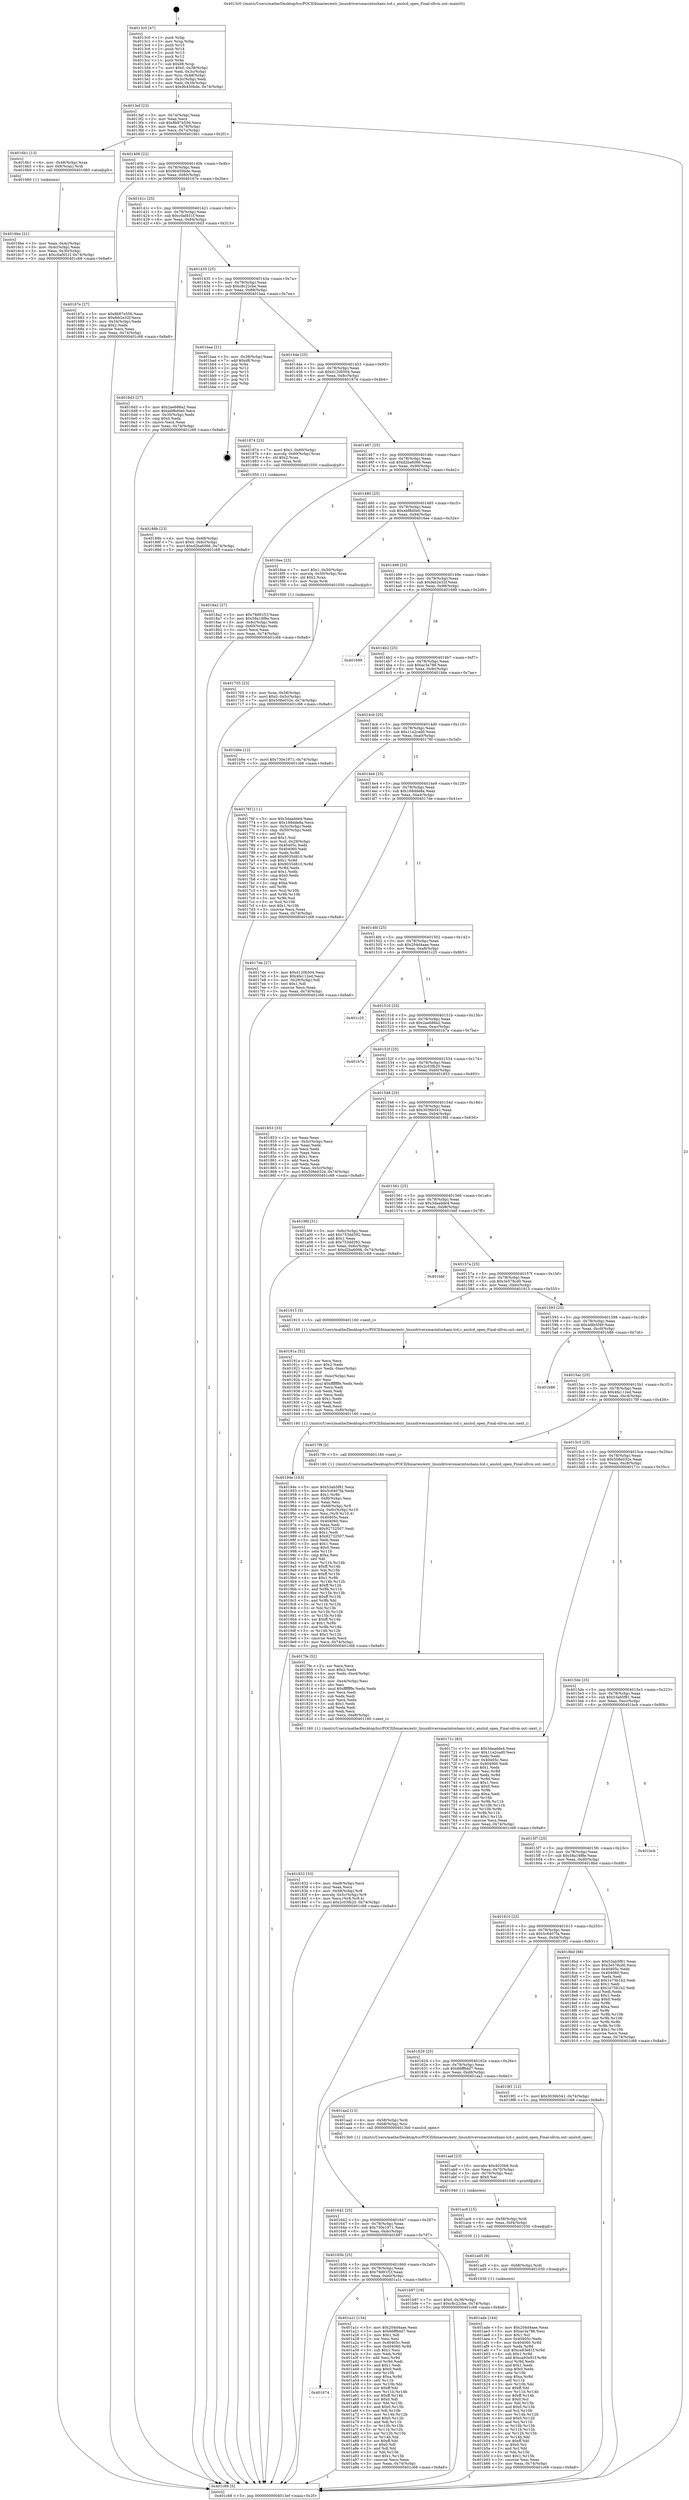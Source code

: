 digraph "0x4013c0" {
  label = "0x4013c0 (/mnt/c/Users/mathe/Desktop/tcc/POCII/binaries/extr_linuxdriversmacintoshans-lcd.c_anslcd_open_Final-ollvm.out::main(0))"
  labelloc = "t"
  node[shape=record]

  Entry [label="",width=0.3,height=0.3,shape=circle,fillcolor=black,style=filled]
  "0x4013ef" [label="{
     0x4013ef [23]\l
     | [instrs]\l
     &nbsp;&nbsp;0x4013ef \<+3\>: mov -0x74(%rbp),%eax\l
     &nbsp;&nbsp;0x4013f2 \<+2\>: mov %eax,%ecx\l
     &nbsp;&nbsp;0x4013f4 \<+6\>: sub $0x8b87e556,%ecx\l
     &nbsp;&nbsp;0x4013fa \<+3\>: mov %eax,-0x78(%rbp)\l
     &nbsp;&nbsp;0x4013fd \<+3\>: mov %ecx,-0x7c(%rbp)\l
     &nbsp;&nbsp;0x401400 \<+6\>: je 00000000004016b1 \<main+0x2f1\>\l
  }"]
  "0x4016b1" [label="{
     0x4016b1 [13]\l
     | [instrs]\l
     &nbsp;&nbsp;0x4016b1 \<+4\>: mov -0x48(%rbp),%rax\l
     &nbsp;&nbsp;0x4016b5 \<+4\>: mov 0x8(%rax),%rdi\l
     &nbsp;&nbsp;0x4016b9 \<+5\>: call 0000000000401060 \<atoi@plt\>\l
     | [calls]\l
     &nbsp;&nbsp;0x401060 \{1\} (unknown)\l
  }"]
  "0x401406" [label="{
     0x401406 [22]\l
     | [instrs]\l
     &nbsp;&nbsp;0x401406 \<+5\>: jmp 000000000040140b \<main+0x4b\>\l
     &nbsp;&nbsp;0x40140b \<+3\>: mov -0x78(%rbp),%eax\l
     &nbsp;&nbsp;0x40140e \<+5\>: sub $0x9b450bde,%eax\l
     &nbsp;&nbsp;0x401413 \<+3\>: mov %eax,-0x80(%rbp)\l
     &nbsp;&nbsp;0x401416 \<+6\>: je 000000000040167e \<main+0x2be\>\l
  }"]
  Exit [label="",width=0.3,height=0.3,shape=circle,fillcolor=black,style=filled,peripheries=2]
  "0x40167e" [label="{
     0x40167e [27]\l
     | [instrs]\l
     &nbsp;&nbsp;0x40167e \<+5\>: mov $0x8b87e556,%eax\l
     &nbsp;&nbsp;0x401683 \<+5\>: mov $0xfeb2e32f,%ecx\l
     &nbsp;&nbsp;0x401688 \<+3\>: mov -0x34(%rbp),%edx\l
     &nbsp;&nbsp;0x40168b \<+3\>: cmp $0x2,%edx\l
     &nbsp;&nbsp;0x40168e \<+3\>: cmovne %ecx,%eax\l
     &nbsp;&nbsp;0x401691 \<+3\>: mov %eax,-0x74(%rbp)\l
     &nbsp;&nbsp;0x401694 \<+5\>: jmp 0000000000401c68 \<main+0x8a8\>\l
  }"]
  "0x40141c" [label="{
     0x40141c [25]\l
     | [instrs]\l
     &nbsp;&nbsp;0x40141c \<+5\>: jmp 0000000000401421 \<main+0x61\>\l
     &nbsp;&nbsp;0x401421 \<+3\>: mov -0x78(%rbp),%eax\l
     &nbsp;&nbsp;0x401424 \<+5\>: sub $0xc0af451f,%eax\l
     &nbsp;&nbsp;0x401429 \<+6\>: mov %eax,-0x84(%rbp)\l
     &nbsp;&nbsp;0x40142f \<+6\>: je 00000000004016d3 \<main+0x313\>\l
  }"]
  "0x401c68" [label="{
     0x401c68 [5]\l
     | [instrs]\l
     &nbsp;&nbsp;0x401c68 \<+5\>: jmp 00000000004013ef \<main+0x2f\>\l
  }"]
  "0x4013c0" [label="{
     0x4013c0 [47]\l
     | [instrs]\l
     &nbsp;&nbsp;0x4013c0 \<+1\>: push %rbp\l
     &nbsp;&nbsp;0x4013c1 \<+3\>: mov %rsp,%rbp\l
     &nbsp;&nbsp;0x4013c4 \<+2\>: push %r15\l
     &nbsp;&nbsp;0x4013c6 \<+2\>: push %r14\l
     &nbsp;&nbsp;0x4013c8 \<+2\>: push %r13\l
     &nbsp;&nbsp;0x4013ca \<+2\>: push %r12\l
     &nbsp;&nbsp;0x4013cc \<+1\>: push %rbx\l
     &nbsp;&nbsp;0x4013cd \<+7\>: sub $0xd8,%rsp\l
     &nbsp;&nbsp;0x4013d4 \<+7\>: movl $0x0,-0x38(%rbp)\l
     &nbsp;&nbsp;0x4013db \<+3\>: mov %edi,-0x3c(%rbp)\l
     &nbsp;&nbsp;0x4013de \<+4\>: mov %rsi,-0x48(%rbp)\l
     &nbsp;&nbsp;0x4013e2 \<+3\>: mov -0x3c(%rbp),%edi\l
     &nbsp;&nbsp;0x4013e5 \<+3\>: mov %edi,-0x34(%rbp)\l
     &nbsp;&nbsp;0x4013e8 \<+7\>: movl $0x9b450bde,-0x74(%rbp)\l
  }"]
  "0x4016be" [label="{
     0x4016be [21]\l
     | [instrs]\l
     &nbsp;&nbsp;0x4016be \<+3\>: mov %eax,-0x4c(%rbp)\l
     &nbsp;&nbsp;0x4016c1 \<+3\>: mov -0x4c(%rbp),%eax\l
     &nbsp;&nbsp;0x4016c4 \<+3\>: mov %eax,-0x30(%rbp)\l
     &nbsp;&nbsp;0x4016c7 \<+7\>: movl $0xc0af451f,-0x74(%rbp)\l
     &nbsp;&nbsp;0x4016ce \<+5\>: jmp 0000000000401c68 \<main+0x8a8\>\l
  }"]
  "0x401ade" [label="{
     0x401ade [144]\l
     | [instrs]\l
     &nbsp;&nbsp;0x401ade \<+5\>: mov $0x204d4aae,%eax\l
     &nbsp;&nbsp;0x401ae3 \<+5\>: mov $0xac3a786,%esi\l
     &nbsp;&nbsp;0x401ae8 \<+2\>: mov $0x1,%cl\l
     &nbsp;&nbsp;0x401aea \<+7\>: mov 0x40405c,%edx\l
     &nbsp;&nbsp;0x401af1 \<+8\>: mov 0x404060,%r8d\l
     &nbsp;&nbsp;0x401af9 \<+3\>: mov %edx,%r9d\l
     &nbsp;&nbsp;0x401afc \<+7\>: sub $0xca93e81f,%r9d\l
     &nbsp;&nbsp;0x401b03 \<+4\>: sub $0x1,%r9d\l
     &nbsp;&nbsp;0x401b07 \<+7\>: add $0xca93e81f,%r9d\l
     &nbsp;&nbsp;0x401b0e \<+4\>: imul %r9d,%edx\l
     &nbsp;&nbsp;0x401b12 \<+3\>: and $0x1,%edx\l
     &nbsp;&nbsp;0x401b15 \<+3\>: cmp $0x0,%edx\l
     &nbsp;&nbsp;0x401b18 \<+4\>: sete %r10b\l
     &nbsp;&nbsp;0x401b1c \<+4\>: cmp $0xa,%r8d\l
     &nbsp;&nbsp;0x401b20 \<+4\>: setl %r11b\l
     &nbsp;&nbsp;0x401b24 \<+3\>: mov %r10b,%bl\l
     &nbsp;&nbsp;0x401b27 \<+3\>: xor $0xff,%bl\l
     &nbsp;&nbsp;0x401b2a \<+3\>: mov %r11b,%r14b\l
     &nbsp;&nbsp;0x401b2d \<+4\>: xor $0xff,%r14b\l
     &nbsp;&nbsp;0x401b31 \<+3\>: xor $0x0,%cl\l
     &nbsp;&nbsp;0x401b34 \<+3\>: mov %bl,%r15b\l
     &nbsp;&nbsp;0x401b37 \<+4\>: and $0x0,%r15b\l
     &nbsp;&nbsp;0x401b3b \<+3\>: and %cl,%r10b\l
     &nbsp;&nbsp;0x401b3e \<+3\>: mov %r14b,%r12b\l
     &nbsp;&nbsp;0x401b41 \<+4\>: and $0x0,%r12b\l
     &nbsp;&nbsp;0x401b45 \<+3\>: and %cl,%r11b\l
     &nbsp;&nbsp;0x401b48 \<+3\>: or %r10b,%r15b\l
     &nbsp;&nbsp;0x401b4b \<+3\>: or %r11b,%r12b\l
     &nbsp;&nbsp;0x401b4e \<+3\>: xor %r12b,%r15b\l
     &nbsp;&nbsp;0x401b51 \<+3\>: or %r14b,%bl\l
     &nbsp;&nbsp;0x401b54 \<+3\>: xor $0xff,%bl\l
     &nbsp;&nbsp;0x401b57 \<+3\>: or $0x0,%cl\l
     &nbsp;&nbsp;0x401b5a \<+2\>: and %cl,%bl\l
     &nbsp;&nbsp;0x401b5c \<+3\>: or %bl,%r15b\l
     &nbsp;&nbsp;0x401b5f \<+4\>: test $0x1,%r15b\l
     &nbsp;&nbsp;0x401b63 \<+3\>: cmovne %esi,%eax\l
     &nbsp;&nbsp;0x401b66 \<+3\>: mov %eax,-0x74(%rbp)\l
     &nbsp;&nbsp;0x401b69 \<+5\>: jmp 0000000000401c68 \<main+0x8a8\>\l
  }"]
  "0x4016d3" [label="{
     0x4016d3 [27]\l
     | [instrs]\l
     &nbsp;&nbsp;0x4016d3 \<+5\>: mov $0x2ae688a2,%eax\l
     &nbsp;&nbsp;0x4016d8 \<+5\>: mov $0xebf8d0e0,%ecx\l
     &nbsp;&nbsp;0x4016dd \<+3\>: mov -0x30(%rbp),%edx\l
     &nbsp;&nbsp;0x4016e0 \<+3\>: cmp $0x0,%edx\l
     &nbsp;&nbsp;0x4016e3 \<+3\>: cmove %ecx,%eax\l
     &nbsp;&nbsp;0x4016e6 \<+3\>: mov %eax,-0x74(%rbp)\l
     &nbsp;&nbsp;0x4016e9 \<+5\>: jmp 0000000000401c68 \<main+0x8a8\>\l
  }"]
  "0x401435" [label="{
     0x401435 [25]\l
     | [instrs]\l
     &nbsp;&nbsp;0x401435 \<+5\>: jmp 000000000040143a \<main+0x7a\>\l
     &nbsp;&nbsp;0x40143a \<+3\>: mov -0x78(%rbp),%eax\l
     &nbsp;&nbsp;0x40143d \<+5\>: sub $0xc8c22cbe,%eax\l
     &nbsp;&nbsp;0x401442 \<+6\>: mov %eax,-0x88(%rbp)\l
     &nbsp;&nbsp;0x401448 \<+6\>: je 0000000000401baa \<main+0x7ea\>\l
  }"]
  "0x401ad5" [label="{
     0x401ad5 [9]\l
     | [instrs]\l
     &nbsp;&nbsp;0x401ad5 \<+4\>: mov -0x68(%rbp),%rdi\l
     &nbsp;&nbsp;0x401ad9 \<+5\>: call 0000000000401030 \<free@plt\>\l
     | [calls]\l
     &nbsp;&nbsp;0x401030 \{1\} (unknown)\l
  }"]
  "0x401baa" [label="{
     0x401baa [21]\l
     | [instrs]\l
     &nbsp;&nbsp;0x401baa \<+3\>: mov -0x38(%rbp),%eax\l
     &nbsp;&nbsp;0x401bad \<+7\>: add $0xd8,%rsp\l
     &nbsp;&nbsp;0x401bb4 \<+1\>: pop %rbx\l
     &nbsp;&nbsp;0x401bb5 \<+2\>: pop %r12\l
     &nbsp;&nbsp;0x401bb7 \<+2\>: pop %r13\l
     &nbsp;&nbsp;0x401bb9 \<+2\>: pop %r14\l
     &nbsp;&nbsp;0x401bbb \<+2\>: pop %r15\l
     &nbsp;&nbsp;0x401bbd \<+1\>: pop %rbp\l
     &nbsp;&nbsp;0x401bbe \<+1\>: ret\l
  }"]
  "0x40144e" [label="{
     0x40144e [25]\l
     | [instrs]\l
     &nbsp;&nbsp;0x40144e \<+5\>: jmp 0000000000401453 \<main+0x93\>\l
     &nbsp;&nbsp;0x401453 \<+3\>: mov -0x78(%rbp),%eax\l
     &nbsp;&nbsp;0x401456 \<+5\>: sub $0xd120b504,%eax\l
     &nbsp;&nbsp;0x40145b \<+6\>: mov %eax,-0x8c(%rbp)\l
     &nbsp;&nbsp;0x401461 \<+6\>: je 0000000000401874 \<main+0x4b4\>\l
  }"]
  "0x401ac6" [label="{
     0x401ac6 [15]\l
     | [instrs]\l
     &nbsp;&nbsp;0x401ac6 \<+4\>: mov -0x58(%rbp),%rdi\l
     &nbsp;&nbsp;0x401aca \<+6\>: mov %eax,-0xf4(%rbp)\l
     &nbsp;&nbsp;0x401ad0 \<+5\>: call 0000000000401030 \<free@plt\>\l
     | [calls]\l
     &nbsp;&nbsp;0x401030 \{1\} (unknown)\l
  }"]
  "0x401874" [label="{
     0x401874 [23]\l
     | [instrs]\l
     &nbsp;&nbsp;0x401874 \<+7\>: movl $0x1,-0x60(%rbp)\l
     &nbsp;&nbsp;0x40187b \<+4\>: movslq -0x60(%rbp),%rax\l
     &nbsp;&nbsp;0x40187f \<+4\>: shl $0x2,%rax\l
     &nbsp;&nbsp;0x401883 \<+3\>: mov %rax,%rdi\l
     &nbsp;&nbsp;0x401886 \<+5\>: call 0000000000401050 \<malloc@plt\>\l
     | [calls]\l
     &nbsp;&nbsp;0x401050 \{1\} (unknown)\l
  }"]
  "0x401467" [label="{
     0x401467 [25]\l
     | [instrs]\l
     &nbsp;&nbsp;0x401467 \<+5\>: jmp 000000000040146c \<main+0xac\>\l
     &nbsp;&nbsp;0x40146c \<+3\>: mov -0x78(%rbp),%eax\l
     &nbsp;&nbsp;0x40146f \<+5\>: sub $0xd2ba6066,%eax\l
     &nbsp;&nbsp;0x401474 \<+6\>: mov %eax,-0x90(%rbp)\l
     &nbsp;&nbsp;0x40147a \<+6\>: je 00000000004018a2 \<main+0x4e2\>\l
  }"]
  "0x401aaf" [label="{
     0x401aaf [23]\l
     | [instrs]\l
     &nbsp;&nbsp;0x401aaf \<+10\>: movabs $0x4020b6,%rdi\l
     &nbsp;&nbsp;0x401ab9 \<+3\>: mov %eax,-0x70(%rbp)\l
     &nbsp;&nbsp;0x401abc \<+3\>: mov -0x70(%rbp),%esi\l
     &nbsp;&nbsp;0x401abf \<+2\>: mov $0x0,%al\l
     &nbsp;&nbsp;0x401ac1 \<+5\>: call 0000000000401040 \<printf@plt\>\l
     | [calls]\l
     &nbsp;&nbsp;0x401040 \{1\} (unknown)\l
  }"]
  "0x4018a2" [label="{
     0x4018a2 [27]\l
     | [instrs]\l
     &nbsp;&nbsp;0x4018a2 \<+5\>: mov $0x79d91f1f,%eax\l
     &nbsp;&nbsp;0x4018a7 \<+5\>: mov $0x58a18f8e,%ecx\l
     &nbsp;&nbsp;0x4018ac \<+3\>: mov -0x6c(%rbp),%edx\l
     &nbsp;&nbsp;0x4018af \<+3\>: cmp -0x60(%rbp),%edx\l
     &nbsp;&nbsp;0x4018b2 \<+3\>: cmovl %ecx,%eax\l
     &nbsp;&nbsp;0x4018b5 \<+3\>: mov %eax,-0x74(%rbp)\l
     &nbsp;&nbsp;0x4018b8 \<+5\>: jmp 0000000000401c68 \<main+0x8a8\>\l
  }"]
  "0x401480" [label="{
     0x401480 [25]\l
     | [instrs]\l
     &nbsp;&nbsp;0x401480 \<+5\>: jmp 0000000000401485 \<main+0xc5\>\l
     &nbsp;&nbsp;0x401485 \<+3\>: mov -0x78(%rbp),%eax\l
     &nbsp;&nbsp;0x401488 \<+5\>: sub $0xebf8d0e0,%eax\l
     &nbsp;&nbsp;0x40148d \<+6\>: mov %eax,-0x94(%rbp)\l
     &nbsp;&nbsp;0x401493 \<+6\>: je 00000000004016ee \<main+0x32e\>\l
  }"]
  "0x401674" [label="{
     0x401674\l
  }", style=dashed]
  "0x4016ee" [label="{
     0x4016ee [23]\l
     | [instrs]\l
     &nbsp;&nbsp;0x4016ee \<+7\>: movl $0x1,-0x50(%rbp)\l
     &nbsp;&nbsp;0x4016f5 \<+4\>: movslq -0x50(%rbp),%rax\l
     &nbsp;&nbsp;0x4016f9 \<+4\>: shl $0x2,%rax\l
     &nbsp;&nbsp;0x4016fd \<+3\>: mov %rax,%rdi\l
     &nbsp;&nbsp;0x401700 \<+5\>: call 0000000000401050 \<malloc@plt\>\l
     | [calls]\l
     &nbsp;&nbsp;0x401050 \{1\} (unknown)\l
  }"]
  "0x401499" [label="{
     0x401499 [25]\l
     | [instrs]\l
     &nbsp;&nbsp;0x401499 \<+5\>: jmp 000000000040149e \<main+0xde\>\l
     &nbsp;&nbsp;0x40149e \<+3\>: mov -0x78(%rbp),%eax\l
     &nbsp;&nbsp;0x4014a1 \<+5\>: sub $0xfeb2e32f,%eax\l
     &nbsp;&nbsp;0x4014a6 \<+6\>: mov %eax,-0x98(%rbp)\l
     &nbsp;&nbsp;0x4014ac \<+6\>: je 0000000000401699 \<main+0x2d9\>\l
  }"]
  "0x401705" [label="{
     0x401705 [23]\l
     | [instrs]\l
     &nbsp;&nbsp;0x401705 \<+4\>: mov %rax,-0x58(%rbp)\l
     &nbsp;&nbsp;0x401709 \<+7\>: movl $0x0,-0x5c(%rbp)\l
     &nbsp;&nbsp;0x401710 \<+7\>: movl $0x508e032e,-0x74(%rbp)\l
     &nbsp;&nbsp;0x401717 \<+5\>: jmp 0000000000401c68 \<main+0x8a8\>\l
  }"]
  "0x401a1c" [label="{
     0x401a1c [134]\l
     | [instrs]\l
     &nbsp;&nbsp;0x401a1c \<+5\>: mov $0x204d4aae,%eax\l
     &nbsp;&nbsp;0x401a21 \<+5\>: mov $0x66ff6dd7,%ecx\l
     &nbsp;&nbsp;0x401a26 \<+2\>: mov $0x1,%dl\l
     &nbsp;&nbsp;0x401a28 \<+2\>: xor %esi,%esi\l
     &nbsp;&nbsp;0x401a2a \<+7\>: mov 0x40405c,%edi\l
     &nbsp;&nbsp;0x401a31 \<+8\>: mov 0x404060,%r8d\l
     &nbsp;&nbsp;0x401a39 \<+3\>: sub $0x1,%esi\l
     &nbsp;&nbsp;0x401a3c \<+3\>: mov %edi,%r9d\l
     &nbsp;&nbsp;0x401a3f \<+3\>: add %esi,%r9d\l
     &nbsp;&nbsp;0x401a42 \<+4\>: imul %r9d,%edi\l
     &nbsp;&nbsp;0x401a46 \<+3\>: and $0x1,%edi\l
     &nbsp;&nbsp;0x401a49 \<+3\>: cmp $0x0,%edi\l
     &nbsp;&nbsp;0x401a4c \<+4\>: sete %r10b\l
     &nbsp;&nbsp;0x401a50 \<+4\>: cmp $0xa,%r8d\l
     &nbsp;&nbsp;0x401a54 \<+4\>: setl %r11b\l
     &nbsp;&nbsp;0x401a58 \<+3\>: mov %r10b,%bl\l
     &nbsp;&nbsp;0x401a5b \<+3\>: xor $0xff,%bl\l
     &nbsp;&nbsp;0x401a5e \<+3\>: mov %r11b,%r14b\l
     &nbsp;&nbsp;0x401a61 \<+4\>: xor $0xff,%r14b\l
     &nbsp;&nbsp;0x401a65 \<+3\>: xor $0x0,%dl\l
     &nbsp;&nbsp;0x401a68 \<+3\>: mov %bl,%r15b\l
     &nbsp;&nbsp;0x401a6b \<+4\>: and $0x0,%r15b\l
     &nbsp;&nbsp;0x401a6f \<+3\>: and %dl,%r10b\l
     &nbsp;&nbsp;0x401a72 \<+3\>: mov %r14b,%r12b\l
     &nbsp;&nbsp;0x401a75 \<+4\>: and $0x0,%r12b\l
     &nbsp;&nbsp;0x401a79 \<+3\>: and %dl,%r11b\l
     &nbsp;&nbsp;0x401a7c \<+3\>: or %r10b,%r15b\l
     &nbsp;&nbsp;0x401a7f \<+3\>: or %r11b,%r12b\l
     &nbsp;&nbsp;0x401a82 \<+3\>: xor %r12b,%r15b\l
     &nbsp;&nbsp;0x401a85 \<+3\>: or %r14b,%bl\l
     &nbsp;&nbsp;0x401a88 \<+3\>: xor $0xff,%bl\l
     &nbsp;&nbsp;0x401a8b \<+3\>: or $0x0,%dl\l
     &nbsp;&nbsp;0x401a8e \<+2\>: and %dl,%bl\l
     &nbsp;&nbsp;0x401a90 \<+3\>: or %bl,%r15b\l
     &nbsp;&nbsp;0x401a93 \<+4\>: test $0x1,%r15b\l
     &nbsp;&nbsp;0x401a97 \<+3\>: cmovne %ecx,%eax\l
     &nbsp;&nbsp;0x401a9a \<+3\>: mov %eax,-0x74(%rbp)\l
     &nbsp;&nbsp;0x401a9d \<+5\>: jmp 0000000000401c68 \<main+0x8a8\>\l
  }"]
  "0x401699" [label="{
     0x401699\l
  }", style=dashed]
  "0x4014b2" [label="{
     0x4014b2 [25]\l
     | [instrs]\l
     &nbsp;&nbsp;0x4014b2 \<+5\>: jmp 00000000004014b7 \<main+0xf7\>\l
     &nbsp;&nbsp;0x4014b7 \<+3\>: mov -0x78(%rbp),%eax\l
     &nbsp;&nbsp;0x4014ba \<+5\>: sub $0xac3a786,%eax\l
     &nbsp;&nbsp;0x4014bf \<+6\>: mov %eax,-0x9c(%rbp)\l
     &nbsp;&nbsp;0x4014c5 \<+6\>: je 0000000000401b6e \<main+0x7ae\>\l
  }"]
  "0x40165b" [label="{
     0x40165b [25]\l
     | [instrs]\l
     &nbsp;&nbsp;0x40165b \<+5\>: jmp 0000000000401660 \<main+0x2a0\>\l
     &nbsp;&nbsp;0x401660 \<+3\>: mov -0x78(%rbp),%eax\l
     &nbsp;&nbsp;0x401663 \<+5\>: sub $0x79d91f1f,%eax\l
     &nbsp;&nbsp;0x401668 \<+6\>: mov %eax,-0xe0(%rbp)\l
     &nbsp;&nbsp;0x40166e \<+6\>: je 0000000000401a1c \<main+0x65c\>\l
  }"]
  "0x401b6e" [label="{
     0x401b6e [12]\l
     | [instrs]\l
     &nbsp;&nbsp;0x401b6e \<+7\>: movl $0x730e1971,-0x74(%rbp)\l
     &nbsp;&nbsp;0x401b75 \<+5\>: jmp 0000000000401c68 \<main+0x8a8\>\l
  }"]
  "0x4014cb" [label="{
     0x4014cb [25]\l
     | [instrs]\l
     &nbsp;&nbsp;0x4014cb \<+5\>: jmp 00000000004014d0 \<main+0x110\>\l
     &nbsp;&nbsp;0x4014d0 \<+3\>: mov -0x78(%rbp),%eax\l
     &nbsp;&nbsp;0x4014d3 \<+5\>: sub $0x11a2cad0,%eax\l
     &nbsp;&nbsp;0x4014d8 \<+6\>: mov %eax,-0xa0(%rbp)\l
     &nbsp;&nbsp;0x4014de \<+6\>: je 000000000040176f \<main+0x3af\>\l
  }"]
  "0x401b97" [label="{
     0x401b97 [19]\l
     | [instrs]\l
     &nbsp;&nbsp;0x401b97 \<+7\>: movl $0x0,-0x38(%rbp)\l
     &nbsp;&nbsp;0x401b9e \<+7\>: movl $0xc8c22cbe,-0x74(%rbp)\l
     &nbsp;&nbsp;0x401ba5 \<+5\>: jmp 0000000000401c68 \<main+0x8a8\>\l
  }"]
  "0x40176f" [label="{
     0x40176f [111]\l
     | [instrs]\l
     &nbsp;&nbsp;0x40176f \<+5\>: mov $0x3daadde4,%eax\l
     &nbsp;&nbsp;0x401774 \<+5\>: mov $0x168dde8a,%ecx\l
     &nbsp;&nbsp;0x401779 \<+3\>: mov -0x5c(%rbp),%edx\l
     &nbsp;&nbsp;0x40177c \<+3\>: cmp -0x50(%rbp),%edx\l
     &nbsp;&nbsp;0x40177f \<+4\>: setl %sil\l
     &nbsp;&nbsp;0x401783 \<+4\>: and $0x1,%sil\l
     &nbsp;&nbsp;0x401787 \<+4\>: mov %sil,-0x29(%rbp)\l
     &nbsp;&nbsp;0x40178b \<+7\>: mov 0x40405c,%edx\l
     &nbsp;&nbsp;0x401792 \<+7\>: mov 0x404060,%edi\l
     &nbsp;&nbsp;0x401799 \<+3\>: mov %edx,%r8d\l
     &nbsp;&nbsp;0x40179c \<+7\>: add $0x9035d810,%r8d\l
     &nbsp;&nbsp;0x4017a3 \<+4\>: sub $0x1,%r8d\l
     &nbsp;&nbsp;0x4017a7 \<+7\>: sub $0x9035d810,%r8d\l
     &nbsp;&nbsp;0x4017ae \<+4\>: imul %r8d,%edx\l
     &nbsp;&nbsp;0x4017b2 \<+3\>: and $0x1,%edx\l
     &nbsp;&nbsp;0x4017b5 \<+3\>: cmp $0x0,%edx\l
     &nbsp;&nbsp;0x4017b8 \<+4\>: sete %sil\l
     &nbsp;&nbsp;0x4017bc \<+3\>: cmp $0xa,%edi\l
     &nbsp;&nbsp;0x4017bf \<+4\>: setl %r9b\l
     &nbsp;&nbsp;0x4017c3 \<+3\>: mov %sil,%r10b\l
     &nbsp;&nbsp;0x4017c6 \<+3\>: and %r9b,%r10b\l
     &nbsp;&nbsp;0x4017c9 \<+3\>: xor %r9b,%sil\l
     &nbsp;&nbsp;0x4017cc \<+3\>: or %sil,%r10b\l
     &nbsp;&nbsp;0x4017cf \<+4\>: test $0x1,%r10b\l
     &nbsp;&nbsp;0x4017d3 \<+3\>: cmovne %ecx,%eax\l
     &nbsp;&nbsp;0x4017d6 \<+3\>: mov %eax,-0x74(%rbp)\l
     &nbsp;&nbsp;0x4017d9 \<+5\>: jmp 0000000000401c68 \<main+0x8a8\>\l
  }"]
  "0x4014e4" [label="{
     0x4014e4 [25]\l
     | [instrs]\l
     &nbsp;&nbsp;0x4014e4 \<+5\>: jmp 00000000004014e9 \<main+0x129\>\l
     &nbsp;&nbsp;0x4014e9 \<+3\>: mov -0x78(%rbp),%eax\l
     &nbsp;&nbsp;0x4014ec \<+5\>: sub $0x168dde8a,%eax\l
     &nbsp;&nbsp;0x4014f1 \<+6\>: mov %eax,-0xa4(%rbp)\l
     &nbsp;&nbsp;0x4014f7 \<+6\>: je 00000000004017de \<main+0x41e\>\l
  }"]
  "0x401642" [label="{
     0x401642 [25]\l
     | [instrs]\l
     &nbsp;&nbsp;0x401642 \<+5\>: jmp 0000000000401647 \<main+0x287\>\l
     &nbsp;&nbsp;0x401647 \<+3\>: mov -0x78(%rbp),%eax\l
     &nbsp;&nbsp;0x40164a \<+5\>: sub $0x730e1971,%eax\l
     &nbsp;&nbsp;0x40164f \<+6\>: mov %eax,-0xdc(%rbp)\l
     &nbsp;&nbsp;0x401655 \<+6\>: je 0000000000401b97 \<main+0x7d7\>\l
  }"]
  "0x4017de" [label="{
     0x4017de [27]\l
     | [instrs]\l
     &nbsp;&nbsp;0x4017de \<+5\>: mov $0xd120b504,%eax\l
     &nbsp;&nbsp;0x4017e3 \<+5\>: mov $0x4fa112ed,%ecx\l
     &nbsp;&nbsp;0x4017e8 \<+3\>: mov -0x29(%rbp),%dl\l
     &nbsp;&nbsp;0x4017eb \<+3\>: test $0x1,%dl\l
     &nbsp;&nbsp;0x4017ee \<+3\>: cmovne %ecx,%eax\l
     &nbsp;&nbsp;0x4017f1 \<+3\>: mov %eax,-0x74(%rbp)\l
     &nbsp;&nbsp;0x4017f4 \<+5\>: jmp 0000000000401c68 \<main+0x8a8\>\l
  }"]
  "0x4014fd" [label="{
     0x4014fd [25]\l
     | [instrs]\l
     &nbsp;&nbsp;0x4014fd \<+5\>: jmp 0000000000401502 \<main+0x142\>\l
     &nbsp;&nbsp;0x401502 \<+3\>: mov -0x78(%rbp),%eax\l
     &nbsp;&nbsp;0x401505 \<+5\>: sub $0x204d4aae,%eax\l
     &nbsp;&nbsp;0x40150a \<+6\>: mov %eax,-0xa8(%rbp)\l
     &nbsp;&nbsp;0x401510 \<+6\>: je 0000000000401c25 \<main+0x865\>\l
  }"]
  "0x401aa2" [label="{
     0x401aa2 [13]\l
     | [instrs]\l
     &nbsp;&nbsp;0x401aa2 \<+4\>: mov -0x58(%rbp),%rdi\l
     &nbsp;&nbsp;0x401aa6 \<+4\>: mov -0x68(%rbp),%rsi\l
     &nbsp;&nbsp;0x401aaa \<+5\>: call 00000000004013b0 \<anslcd_open\>\l
     | [calls]\l
     &nbsp;&nbsp;0x4013b0 \{1\} (/mnt/c/Users/mathe/Desktop/tcc/POCII/binaries/extr_linuxdriversmacintoshans-lcd.c_anslcd_open_Final-ollvm.out::anslcd_open)\l
  }"]
  "0x401c25" [label="{
     0x401c25\l
  }", style=dashed]
  "0x401516" [label="{
     0x401516 [25]\l
     | [instrs]\l
     &nbsp;&nbsp;0x401516 \<+5\>: jmp 000000000040151b \<main+0x15b\>\l
     &nbsp;&nbsp;0x40151b \<+3\>: mov -0x78(%rbp),%eax\l
     &nbsp;&nbsp;0x40151e \<+5\>: sub $0x2ae688a2,%eax\l
     &nbsp;&nbsp;0x401523 \<+6\>: mov %eax,-0xac(%rbp)\l
     &nbsp;&nbsp;0x401529 \<+6\>: je 0000000000401b7a \<main+0x7ba\>\l
  }"]
  "0x401629" [label="{
     0x401629 [25]\l
     | [instrs]\l
     &nbsp;&nbsp;0x401629 \<+5\>: jmp 000000000040162e \<main+0x26e\>\l
     &nbsp;&nbsp;0x40162e \<+3\>: mov -0x78(%rbp),%eax\l
     &nbsp;&nbsp;0x401631 \<+5\>: sub $0x66ff6dd7,%eax\l
     &nbsp;&nbsp;0x401636 \<+6\>: mov %eax,-0xd8(%rbp)\l
     &nbsp;&nbsp;0x40163c \<+6\>: je 0000000000401aa2 \<main+0x6e2\>\l
  }"]
  "0x401b7a" [label="{
     0x401b7a\l
  }", style=dashed]
  "0x40152f" [label="{
     0x40152f [25]\l
     | [instrs]\l
     &nbsp;&nbsp;0x40152f \<+5\>: jmp 0000000000401534 \<main+0x174\>\l
     &nbsp;&nbsp;0x401534 \<+3\>: mov -0x78(%rbp),%eax\l
     &nbsp;&nbsp;0x401537 \<+5\>: sub $0x2c03fb20,%eax\l
     &nbsp;&nbsp;0x40153c \<+6\>: mov %eax,-0xb0(%rbp)\l
     &nbsp;&nbsp;0x401542 \<+6\>: je 0000000000401853 \<main+0x493\>\l
  }"]
  "0x4019f1" [label="{
     0x4019f1 [12]\l
     | [instrs]\l
     &nbsp;&nbsp;0x4019f1 \<+7\>: movl $0x3036b541,-0x74(%rbp)\l
     &nbsp;&nbsp;0x4019f8 \<+5\>: jmp 0000000000401c68 \<main+0x8a8\>\l
  }"]
  "0x401853" [label="{
     0x401853 [33]\l
     | [instrs]\l
     &nbsp;&nbsp;0x401853 \<+2\>: xor %eax,%eax\l
     &nbsp;&nbsp;0x401855 \<+3\>: mov -0x5c(%rbp),%ecx\l
     &nbsp;&nbsp;0x401858 \<+2\>: mov %eax,%edx\l
     &nbsp;&nbsp;0x40185a \<+2\>: sub %ecx,%edx\l
     &nbsp;&nbsp;0x40185c \<+2\>: mov %eax,%ecx\l
     &nbsp;&nbsp;0x40185e \<+3\>: sub $0x1,%ecx\l
     &nbsp;&nbsp;0x401861 \<+2\>: add %ecx,%edx\l
     &nbsp;&nbsp;0x401863 \<+2\>: sub %edx,%eax\l
     &nbsp;&nbsp;0x401865 \<+3\>: mov %eax,-0x5c(%rbp)\l
     &nbsp;&nbsp;0x401868 \<+7\>: movl $0x508e032e,-0x74(%rbp)\l
     &nbsp;&nbsp;0x40186f \<+5\>: jmp 0000000000401c68 \<main+0x8a8\>\l
  }"]
  "0x401548" [label="{
     0x401548 [25]\l
     | [instrs]\l
     &nbsp;&nbsp;0x401548 \<+5\>: jmp 000000000040154d \<main+0x18d\>\l
     &nbsp;&nbsp;0x40154d \<+3\>: mov -0x78(%rbp),%eax\l
     &nbsp;&nbsp;0x401550 \<+5\>: sub $0x3036b541,%eax\l
     &nbsp;&nbsp;0x401555 \<+6\>: mov %eax,-0xb4(%rbp)\l
     &nbsp;&nbsp;0x40155b \<+6\>: je 00000000004019fd \<main+0x63d\>\l
  }"]
  "0x40194e" [label="{
     0x40194e [163]\l
     | [instrs]\l
     &nbsp;&nbsp;0x40194e \<+5\>: mov $0x53ab5f81,%ecx\l
     &nbsp;&nbsp;0x401953 \<+5\>: mov $0x5c6407fa,%edx\l
     &nbsp;&nbsp;0x401958 \<+3\>: mov $0x1,%r8b\l
     &nbsp;&nbsp;0x40195b \<+6\>: mov -0xf0(%rbp),%esi\l
     &nbsp;&nbsp;0x401961 \<+3\>: imul %eax,%esi\l
     &nbsp;&nbsp;0x401964 \<+4\>: mov -0x68(%rbp),%r9\l
     &nbsp;&nbsp;0x401968 \<+4\>: movslq -0x6c(%rbp),%r10\l
     &nbsp;&nbsp;0x40196c \<+4\>: mov %esi,(%r9,%r10,4)\l
     &nbsp;&nbsp;0x401970 \<+7\>: mov 0x40405c,%eax\l
     &nbsp;&nbsp;0x401977 \<+7\>: mov 0x404060,%esi\l
     &nbsp;&nbsp;0x40197e \<+2\>: mov %eax,%edi\l
     &nbsp;&nbsp;0x401980 \<+6\>: sub $0x92732507,%edi\l
     &nbsp;&nbsp;0x401986 \<+3\>: sub $0x1,%edi\l
     &nbsp;&nbsp;0x401989 \<+6\>: add $0x92732507,%edi\l
     &nbsp;&nbsp;0x40198f \<+3\>: imul %edi,%eax\l
     &nbsp;&nbsp;0x401992 \<+3\>: and $0x1,%eax\l
     &nbsp;&nbsp;0x401995 \<+3\>: cmp $0x0,%eax\l
     &nbsp;&nbsp;0x401998 \<+4\>: sete %r11b\l
     &nbsp;&nbsp;0x40199c \<+3\>: cmp $0xa,%esi\l
     &nbsp;&nbsp;0x40199f \<+3\>: setl %bl\l
     &nbsp;&nbsp;0x4019a2 \<+3\>: mov %r11b,%r14b\l
     &nbsp;&nbsp;0x4019a5 \<+4\>: xor $0xff,%r14b\l
     &nbsp;&nbsp;0x4019a9 \<+3\>: mov %bl,%r15b\l
     &nbsp;&nbsp;0x4019ac \<+4\>: xor $0xff,%r15b\l
     &nbsp;&nbsp;0x4019b0 \<+4\>: xor $0x1,%r8b\l
     &nbsp;&nbsp;0x4019b4 \<+3\>: mov %r14b,%r12b\l
     &nbsp;&nbsp;0x4019b7 \<+4\>: and $0xff,%r12b\l
     &nbsp;&nbsp;0x4019bb \<+3\>: and %r8b,%r11b\l
     &nbsp;&nbsp;0x4019be \<+3\>: mov %r15b,%r13b\l
     &nbsp;&nbsp;0x4019c1 \<+4\>: and $0xff,%r13b\l
     &nbsp;&nbsp;0x4019c5 \<+3\>: and %r8b,%bl\l
     &nbsp;&nbsp;0x4019c8 \<+3\>: or %r11b,%r12b\l
     &nbsp;&nbsp;0x4019cb \<+3\>: or %bl,%r13b\l
     &nbsp;&nbsp;0x4019ce \<+3\>: xor %r13b,%r12b\l
     &nbsp;&nbsp;0x4019d1 \<+3\>: or %r15b,%r14b\l
     &nbsp;&nbsp;0x4019d4 \<+4\>: xor $0xff,%r14b\l
     &nbsp;&nbsp;0x4019d8 \<+4\>: or $0x1,%r8b\l
     &nbsp;&nbsp;0x4019dc \<+3\>: and %r8b,%r14b\l
     &nbsp;&nbsp;0x4019df \<+3\>: or %r14b,%r12b\l
     &nbsp;&nbsp;0x4019e2 \<+4\>: test $0x1,%r12b\l
     &nbsp;&nbsp;0x4019e6 \<+3\>: cmovne %edx,%ecx\l
     &nbsp;&nbsp;0x4019e9 \<+3\>: mov %ecx,-0x74(%rbp)\l
     &nbsp;&nbsp;0x4019ec \<+5\>: jmp 0000000000401c68 \<main+0x8a8\>\l
  }"]
  "0x4019fd" [label="{
     0x4019fd [31]\l
     | [instrs]\l
     &nbsp;&nbsp;0x4019fd \<+3\>: mov -0x6c(%rbp),%eax\l
     &nbsp;&nbsp;0x401a00 \<+5\>: add $0x753dd392,%eax\l
     &nbsp;&nbsp;0x401a05 \<+3\>: add $0x1,%eax\l
     &nbsp;&nbsp;0x401a08 \<+5\>: sub $0x753dd392,%eax\l
     &nbsp;&nbsp;0x401a0d \<+3\>: mov %eax,-0x6c(%rbp)\l
     &nbsp;&nbsp;0x401a10 \<+7\>: movl $0xd2ba6066,-0x74(%rbp)\l
     &nbsp;&nbsp;0x401a17 \<+5\>: jmp 0000000000401c68 \<main+0x8a8\>\l
  }"]
  "0x401561" [label="{
     0x401561 [25]\l
     | [instrs]\l
     &nbsp;&nbsp;0x401561 \<+5\>: jmp 0000000000401566 \<main+0x1a6\>\l
     &nbsp;&nbsp;0x401566 \<+3\>: mov -0x78(%rbp),%eax\l
     &nbsp;&nbsp;0x401569 \<+5\>: sub $0x3daadde4,%eax\l
     &nbsp;&nbsp;0x40156e \<+6\>: mov %eax,-0xb8(%rbp)\l
     &nbsp;&nbsp;0x401574 \<+6\>: je 0000000000401bbf \<main+0x7ff\>\l
  }"]
  "0x40191a" [label="{
     0x40191a [52]\l
     | [instrs]\l
     &nbsp;&nbsp;0x40191a \<+2\>: xor %ecx,%ecx\l
     &nbsp;&nbsp;0x40191c \<+5\>: mov $0x2,%edx\l
     &nbsp;&nbsp;0x401921 \<+6\>: mov %edx,-0xec(%rbp)\l
     &nbsp;&nbsp;0x401927 \<+1\>: cltd\l
     &nbsp;&nbsp;0x401928 \<+6\>: mov -0xec(%rbp),%esi\l
     &nbsp;&nbsp;0x40192e \<+2\>: idiv %esi\l
     &nbsp;&nbsp;0x401930 \<+6\>: imul $0xfffffffe,%edx,%edx\l
     &nbsp;&nbsp;0x401936 \<+2\>: mov %ecx,%edi\l
     &nbsp;&nbsp;0x401938 \<+2\>: sub %edx,%edi\l
     &nbsp;&nbsp;0x40193a \<+2\>: mov %ecx,%edx\l
     &nbsp;&nbsp;0x40193c \<+3\>: sub $0x1,%edx\l
     &nbsp;&nbsp;0x40193f \<+2\>: add %edx,%edi\l
     &nbsp;&nbsp;0x401941 \<+2\>: sub %edi,%ecx\l
     &nbsp;&nbsp;0x401943 \<+6\>: mov %ecx,-0xf0(%rbp)\l
     &nbsp;&nbsp;0x401949 \<+5\>: call 0000000000401160 \<next_i\>\l
     | [calls]\l
     &nbsp;&nbsp;0x401160 \{1\} (/mnt/c/Users/mathe/Desktop/tcc/POCII/binaries/extr_linuxdriversmacintoshans-lcd.c_anslcd_open_Final-ollvm.out::next_i)\l
  }"]
  "0x401bbf" [label="{
     0x401bbf\l
  }", style=dashed]
  "0x40157a" [label="{
     0x40157a [25]\l
     | [instrs]\l
     &nbsp;&nbsp;0x40157a \<+5\>: jmp 000000000040157f \<main+0x1bf\>\l
     &nbsp;&nbsp;0x40157f \<+3\>: mov -0x78(%rbp),%eax\l
     &nbsp;&nbsp;0x401582 \<+5\>: sub $0x3e578cd0,%eax\l
     &nbsp;&nbsp;0x401587 \<+6\>: mov %eax,-0xbc(%rbp)\l
     &nbsp;&nbsp;0x40158d \<+6\>: je 0000000000401915 \<main+0x555\>\l
  }"]
  "0x401610" [label="{
     0x401610 [25]\l
     | [instrs]\l
     &nbsp;&nbsp;0x401610 \<+5\>: jmp 0000000000401615 \<main+0x255\>\l
     &nbsp;&nbsp;0x401615 \<+3\>: mov -0x78(%rbp),%eax\l
     &nbsp;&nbsp;0x401618 \<+5\>: sub $0x5c6407fa,%eax\l
     &nbsp;&nbsp;0x40161d \<+6\>: mov %eax,-0xd4(%rbp)\l
     &nbsp;&nbsp;0x401623 \<+6\>: je 00000000004019f1 \<main+0x631\>\l
  }"]
  "0x401915" [label="{
     0x401915 [5]\l
     | [instrs]\l
     &nbsp;&nbsp;0x401915 \<+5\>: call 0000000000401160 \<next_i\>\l
     | [calls]\l
     &nbsp;&nbsp;0x401160 \{1\} (/mnt/c/Users/mathe/Desktop/tcc/POCII/binaries/extr_linuxdriversmacintoshans-lcd.c_anslcd_open_Final-ollvm.out::next_i)\l
  }"]
  "0x401593" [label="{
     0x401593 [25]\l
     | [instrs]\l
     &nbsp;&nbsp;0x401593 \<+5\>: jmp 0000000000401598 \<main+0x1d8\>\l
     &nbsp;&nbsp;0x401598 \<+3\>: mov -0x78(%rbp),%eax\l
     &nbsp;&nbsp;0x40159b \<+5\>: sub $0x4dfe5f49,%eax\l
     &nbsp;&nbsp;0x4015a0 \<+6\>: mov %eax,-0xc0(%rbp)\l
     &nbsp;&nbsp;0x4015a6 \<+6\>: je 0000000000401b86 \<main+0x7c6\>\l
  }"]
  "0x4018bd" [label="{
     0x4018bd [88]\l
     | [instrs]\l
     &nbsp;&nbsp;0x4018bd \<+5\>: mov $0x53ab5f81,%eax\l
     &nbsp;&nbsp;0x4018c2 \<+5\>: mov $0x3e578cd0,%ecx\l
     &nbsp;&nbsp;0x4018c7 \<+7\>: mov 0x40405c,%edx\l
     &nbsp;&nbsp;0x4018ce \<+7\>: mov 0x404060,%esi\l
     &nbsp;&nbsp;0x4018d5 \<+2\>: mov %edx,%edi\l
     &nbsp;&nbsp;0x4018d7 \<+6\>: add $0x1e75b1b2,%edi\l
     &nbsp;&nbsp;0x4018dd \<+3\>: sub $0x1,%edi\l
     &nbsp;&nbsp;0x4018e0 \<+6\>: sub $0x1e75b1b2,%edi\l
     &nbsp;&nbsp;0x4018e6 \<+3\>: imul %edi,%edx\l
     &nbsp;&nbsp;0x4018e9 \<+3\>: and $0x1,%edx\l
     &nbsp;&nbsp;0x4018ec \<+3\>: cmp $0x0,%edx\l
     &nbsp;&nbsp;0x4018ef \<+4\>: sete %r8b\l
     &nbsp;&nbsp;0x4018f3 \<+3\>: cmp $0xa,%esi\l
     &nbsp;&nbsp;0x4018f6 \<+4\>: setl %r9b\l
     &nbsp;&nbsp;0x4018fa \<+3\>: mov %r8b,%r10b\l
     &nbsp;&nbsp;0x4018fd \<+3\>: and %r9b,%r10b\l
     &nbsp;&nbsp;0x401900 \<+3\>: xor %r9b,%r8b\l
     &nbsp;&nbsp;0x401903 \<+3\>: or %r8b,%r10b\l
     &nbsp;&nbsp;0x401906 \<+4\>: test $0x1,%r10b\l
     &nbsp;&nbsp;0x40190a \<+3\>: cmovne %ecx,%eax\l
     &nbsp;&nbsp;0x40190d \<+3\>: mov %eax,-0x74(%rbp)\l
     &nbsp;&nbsp;0x401910 \<+5\>: jmp 0000000000401c68 \<main+0x8a8\>\l
  }"]
  "0x401b86" [label="{
     0x401b86\l
  }", style=dashed]
  "0x4015ac" [label="{
     0x4015ac [25]\l
     | [instrs]\l
     &nbsp;&nbsp;0x4015ac \<+5\>: jmp 00000000004015b1 \<main+0x1f1\>\l
     &nbsp;&nbsp;0x4015b1 \<+3\>: mov -0x78(%rbp),%eax\l
     &nbsp;&nbsp;0x4015b4 \<+5\>: sub $0x4fa112ed,%eax\l
     &nbsp;&nbsp;0x4015b9 \<+6\>: mov %eax,-0xc4(%rbp)\l
     &nbsp;&nbsp;0x4015bf \<+6\>: je 00000000004017f9 \<main+0x439\>\l
  }"]
  "0x4015f7" [label="{
     0x4015f7 [25]\l
     | [instrs]\l
     &nbsp;&nbsp;0x4015f7 \<+5\>: jmp 00000000004015fc \<main+0x23c\>\l
     &nbsp;&nbsp;0x4015fc \<+3\>: mov -0x78(%rbp),%eax\l
     &nbsp;&nbsp;0x4015ff \<+5\>: sub $0x58a18f8e,%eax\l
     &nbsp;&nbsp;0x401604 \<+6\>: mov %eax,-0xd0(%rbp)\l
     &nbsp;&nbsp;0x40160a \<+6\>: je 00000000004018bd \<main+0x4fd\>\l
  }"]
  "0x4017f9" [label="{
     0x4017f9 [5]\l
     | [instrs]\l
     &nbsp;&nbsp;0x4017f9 \<+5\>: call 0000000000401160 \<next_i\>\l
     | [calls]\l
     &nbsp;&nbsp;0x401160 \{1\} (/mnt/c/Users/mathe/Desktop/tcc/POCII/binaries/extr_linuxdriversmacintoshans-lcd.c_anslcd_open_Final-ollvm.out::next_i)\l
  }"]
  "0x4015c5" [label="{
     0x4015c5 [25]\l
     | [instrs]\l
     &nbsp;&nbsp;0x4015c5 \<+5\>: jmp 00000000004015ca \<main+0x20a\>\l
     &nbsp;&nbsp;0x4015ca \<+3\>: mov -0x78(%rbp),%eax\l
     &nbsp;&nbsp;0x4015cd \<+5\>: sub $0x508e032e,%eax\l
     &nbsp;&nbsp;0x4015d2 \<+6\>: mov %eax,-0xc8(%rbp)\l
     &nbsp;&nbsp;0x4015d8 \<+6\>: je 000000000040171c \<main+0x35c\>\l
  }"]
  "0x401bcb" [label="{
     0x401bcb\l
  }", style=dashed]
  "0x40171c" [label="{
     0x40171c [83]\l
     | [instrs]\l
     &nbsp;&nbsp;0x40171c \<+5\>: mov $0x3daadde4,%eax\l
     &nbsp;&nbsp;0x401721 \<+5\>: mov $0x11a2cad0,%ecx\l
     &nbsp;&nbsp;0x401726 \<+2\>: xor %edx,%edx\l
     &nbsp;&nbsp;0x401728 \<+7\>: mov 0x40405c,%esi\l
     &nbsp;&nbsp;0x40172f \<+7\>: mov 0x404060,%edi\l
     &nbsp;&nbsp;0x401736 \<+3\>: sub $0x1,%edx\l
     &nbsp;&nbsp;0x401739 \<+3\>: mov %esi,%r8d\l
     &nbsp;&nbsp;0x40173c \<+3\>: add %edx,%r8d\l
     &nbsp;&nbsp;0x40173f \<+4\>: imul %r8d,%esi\l
     &nbsp;&nbsp;0x401743 \<+3\>: and $0x1,%esi\l
     &nbsp;&nbsp;0x401746 \<+3\>: cmp $0x0,%esi\l
     &nbsp;&nbsp;0x401749 \<+4\>: sete %r9b\l
     &nbsp;&nbsp;0x40174d \<+3\>: cmp $0xa,%edi\l
     &nbsp;&nbsp;0x401750 \<+4\>: setl %r10b\l
     &nbsp;&nbsp;0x401754 \<+3\>: mov %r9b,%r11b\l
     &nbsp;&nbsp;0x401757 \<+3\>: and %r10b,%r11b\l
     &nbsp;&nbsp;0x40175a \<+3\>: xor %r10b,%r9b\l
     &nbsp;&nbsp;0x40175d \<+3\>: or %r9b,%r11b\l
     &nbsp;&nbsp;0x401760 \<+4\>: test $0x1,%r11b\l
     &nbsp;&nbsp;0x401764 \<+3\>: cmovne %ecx,%eax\l
     &nbsp;&nbsp;0x401767 \<+3\>: mov %eax,-0x74(%rbp)\l
     &nbsp;&nbsp;0x40176a \<+5\>: jmp 0000000000401c68 \<main+0x8a8\>\l
  }"]
  "0x4015de" [label="{
     0x4015de [25]\l
     | [instrs]\l
     &nbsp;&nbsp;0x4015de \<+5\>: jmp 00000000004015e3 \<main+0x223\>\l
     &nbsp;&nbsp;0x4015e3 \<+3\>: mov -0x78(%rbp),%eax\l
     &nbsp;&nbsp;0x4015e6 \<+5\>: sub $0x53ab5f81,%eax\l
     &nbsp;&nbsp;0x4015eb \<+6\>: mov %eax,-0xcc(%rbp)\l
     &nbsp;&nbsp;0x4015f1 \<+6\>: je 0000000000401bcb \<main+0x80b\>\l
  }"]
  "0x4017fe" [label="{
     0x4017fe [52]\l
     | [instrs]\l
     &nbsp;&nbsp;0x4017fe \<+2\>: xor %ecx,%ecx\l
     &nbsp;&nbsp;0x401800 \<+5\>: mov $0x2,%edx\l
     &nbsp;&nbsp;0x401805 \<+6\>: mov %edx,-0xe4(%rbp)\l
     &nbsp;&nbsp;0x40180b \<+1\>: cltd\l
     &nbsp;&nbsp;0x40180c \<+6\>: mov -0xe4(%rbp),%esi\l
     &nbsp;&nbsp;0x401812 \<+2\>: idiv %esi\l
     &nbsp;&nbsp;0x401814 \<+6\>: imul $0xfffffffe,%edx,%edx\l
     &nbsp;&nbsp;0x40181a \<+2\>: mov %ecx,%edi\l
     &nbsp;&nbsp;0x40181c \<+2\>: sub %edx,%edi\l
     &nbsp;&nbsp;0x40181e \<+2\>: mov %ecx,%edx\l
     &nbsp;&nbsp;0x401820 \<+3\>: sub $0x1,%edx\l
     &nbsp;&nbsp;0x401823 \<+2\>: add %edx,%edi\l
     &nbsp;&nbsp;0x401825 \<+2\>: sub %edi,%ecx\l
     &nbsp;&nbsp;0x401827 \<+6\>: mov %ecx,-0xe8(%rbp)\l
     &nbsp;&nbsp;0x40182d \<+5\>: call 0000000000401160 \<next_i\>\l
     | [calls]\l
     &nbsp;&nbsp;0x401160 \{1\} (/mnt/c/Users/mathe/Desktop/tcc/POCII/binaries/extr_linuxdriversmacintoshans-lcd.c_anslcd_open_Final-ollvm.out::next_i)\l
  }"]
  "0x401832" [label="{
     0x401832 [33]\l
     | [instrs]\l
     &nbsp;&nbsp;0x401832 \<+6\>: mov -0xe8(%rbp),%ecx\l
     &nbsp;&nbsp;0x401838 \<+3\>: imul %eax,%ecx\l
     &nbsp;&nbsp;0x40183b \<+4\>: mov -0x58(%rbp),%r8\l
     &nbsp;&nbsp;0x40183f \<+4\>: movslq -0x5c(%rbp),%r9\l
     &nbsp;&nbsp;0x401843 \<+4\>: mov %ecx,(%r8,%r9,4)\l
     &nbsp;&nbsp;0x401847 \<+7\>: movl $0x2c03fb20,-0x74(%rbp)\l
     &nbsp;&nbsp;0x40184e \<+5\>: jmp 0000000000401c68 \<main+0x8a8\>\l
  }"]
  "0x40188b" [label="{
     0x40188b [23]\l
     | [instrs]\l
     &nbsp;&nbsp;0x40188b \<+4\>: mov %rax,-0x68(%rbp)\l
     &nbsp;&nbsp;0x40188f \<+7\>: movl $0x0,-0x6c(%rbp)\l
     &nbsp;&nbsp;0x401896 \<+7\>: movl $0xd2ba6066,-0x74(%rbp)\l
     &nbsp;&nbsp;0x40189d \<+5\>: jmp 0000000000401c68 \<main+0x8a8\>\l
  }"]
  Entry -> "0x4013c0" [label=" 1"]
  "0x4013ef" -> "0x4016b1" [label=" 1"]
  "0x4013ef" -> "0x401406" [label=" 23"]
  "0x401baa" -> Exit [label=" 1"]
  "0x401406" -> "0x40167e" [label=" 1"]
  "0x401406" -> "0x40141c" [label=" 22"]
  "0x40167e" -> "0x401c68" [label=" 1"]
  "0x4013c0" -> "0x4013ef" [label=" 1"]
  "0x401c68" -> "0x4013ef" [label=" 23"]
  "0x4016b1" -> "0x4016be" [label=" 1"]
  "0x4016be" -> "0x401c68" [label=" 1"]
  "0x401b97" -> "0x401c68" [label=" 1"]
  "0x40141c" -> "0x4016d3" [label=" 1"]
  "0x40141c" -> "0x401435" [label=" 21"]
  "0x4016d3" -> "0x401c68" [label=" 1"]
  "0x401b6e" -> "0x401c68" [label=" 1"]
  "0x401435" -> "0x401baa" [label=" 1"]
  "0x401435" -> "0x40144e" [label=" 20"]
  "0x401ade" -> "0x401c68" [label=" 1"]
  "0x40144e" -> "0x401874" [label=" 1"]
  "0x40144e" -> "0x401467" [label=" 19"]
  "0x401ad5" -> "0x401ade" [label=" 1"]
  "0x401467" -> "0x4018a2" [label=" 2"]
  "0x401467" -> "0x401480" [label=" 17"]
  "0x401ac6" -> "0x401ad5" [label=" 1"]
  "0x401480" -> "0x4016ee" [label=" 1"]
  "0x401480" -> "0x401499" [label=" 16"]
  "0x4016ee" -> "0x401705" [label=" 1"]
  "0x401705" -> "0x401c68" [label=" 1"]
  "0x401aaf" -> "0x401ac6" [label=" 1"]
  "0x401499" -> "0x401699" [label=" 0"]
  "0x401499" -> "0x4014b2" [label=" 16"]
  "0x401aa2" -> "0x401aaf" [label=" 1"]
  "0x4014b2" -> "0x401b6e" [label=" 1"]
  "0x4014b2" -> "0x4014cb" [label=" 15"]
  "0x40165b" -> "0x401674" [label=" 0"]
  "0x4014cb" -> "0x40176f" [label=" 2"]
  "0x4014cb" -> "0x4014e4" [label=" 13"]
  "0x40165b" -> "0x401a1c" [label=" 1"]
  "0x4014e4" -> "0x4017de" [label=" 2"]
  "0x4014e4" -> "0x4014fd" [label=" 11"]
  "0x401642" -> "0x40165b" [label=" 1"]
  "0x4014fd" -> "0x401c25" [label=" 0"]
  "0x4014fd" -> "0x401516" [label=" 11"]
  "0x401642" -> "0x401b97" [label=" 1"]
  "0x401516" -> "0x401b7a" [label=" 0"]
  "0x401516" -> "0x40152f" [label=" 11"]
  "0x401629" -> "0x401642" [label=" 2"]
  "0x40152f" -> "0x401853" [label=" 1"]
  "0x40152f" -> "0x401548" [label=" 10"]
  "0x401629" -> "0x401aa2" [label=" 1"]
  "0x401548" -> "0x4019fd" [label=" 1"]
  "0x401548" -> "0x401561" [label=" 9"]
  "0x4019fd" -> "0x401c68" [label=" 1"]
  "0x401561" -> "0x401bbf" [label=" 0"]
  "0x401561" -> "0x40157a" [label=" 9"]
  "0x4019f1" -> "0x401c68" [label=" 1"]
  "0x40157a" -> "0x401915" [label=" 1"]
  "0x40157a" -> "0x401593" [label=" 8"]
  "0x401610" -> "0x401629" [label=" 3"]
  "0x401593" -> "0x401b86" [label=" 0"]
  "0x401593" -> "0x4015ac" [label=" 8"]
  "0x401610" -> "0x4019f1" [label=" 1"]
  "0x4015ac" -> "0x4017f9" [label=" 1"]
  "0x4015ac" -> "0x4015c5" [label=" 7"]
  "0x40194e" -> "0x401c68" [label=" 1"]
  "0x4015c5" -> "0x40171c" [label=" 2"]
  "0x4015c5" -> "0x4015de" [label=" 5"]
  "0x40171c" -> "0x401c68" [label=" 2"]
  "0x40176f" -> "0x401c68" [label=" 2"]
  "0x4017de" -> "0x401c68" [label=" 2"]
  "0x4017f9" -> "0x4017fe" [label=" 1"]
  "0x4017fe" -> "0x401832" [label=" 1"]
  "0x401832" -> "0x401c68" [label=" 1"]
  "0x401853" -> "0x401c68" [label=" 1"]
  "0x401874" -> "0x40188b" [label=" 1"]
  "0x40188b" -> "0x401c68" [label=" 1"]
  "0x4018a2" -> "0x401c68" [label=" 2"]
  "0x40191a" -> "0x40194e" [label=" 1"]
  "0x4015de" -> "0x401bcb" [label=" 0"]
  "0x4015de" -> "0x4015f7" [label=" 5"]
  "0x401a1c" -> "0x401c68" [label=" 1"]
  "0x4015f7" -> "0x4018bd" [label=" 1"]
  "0x4015f7" -> "0x401610" [label=" 4"]
  "0x4018bd" -> "0x401c68" [label=" 1"]
  "0x401915" -> "0x40191a" [label=" 1"]
}
